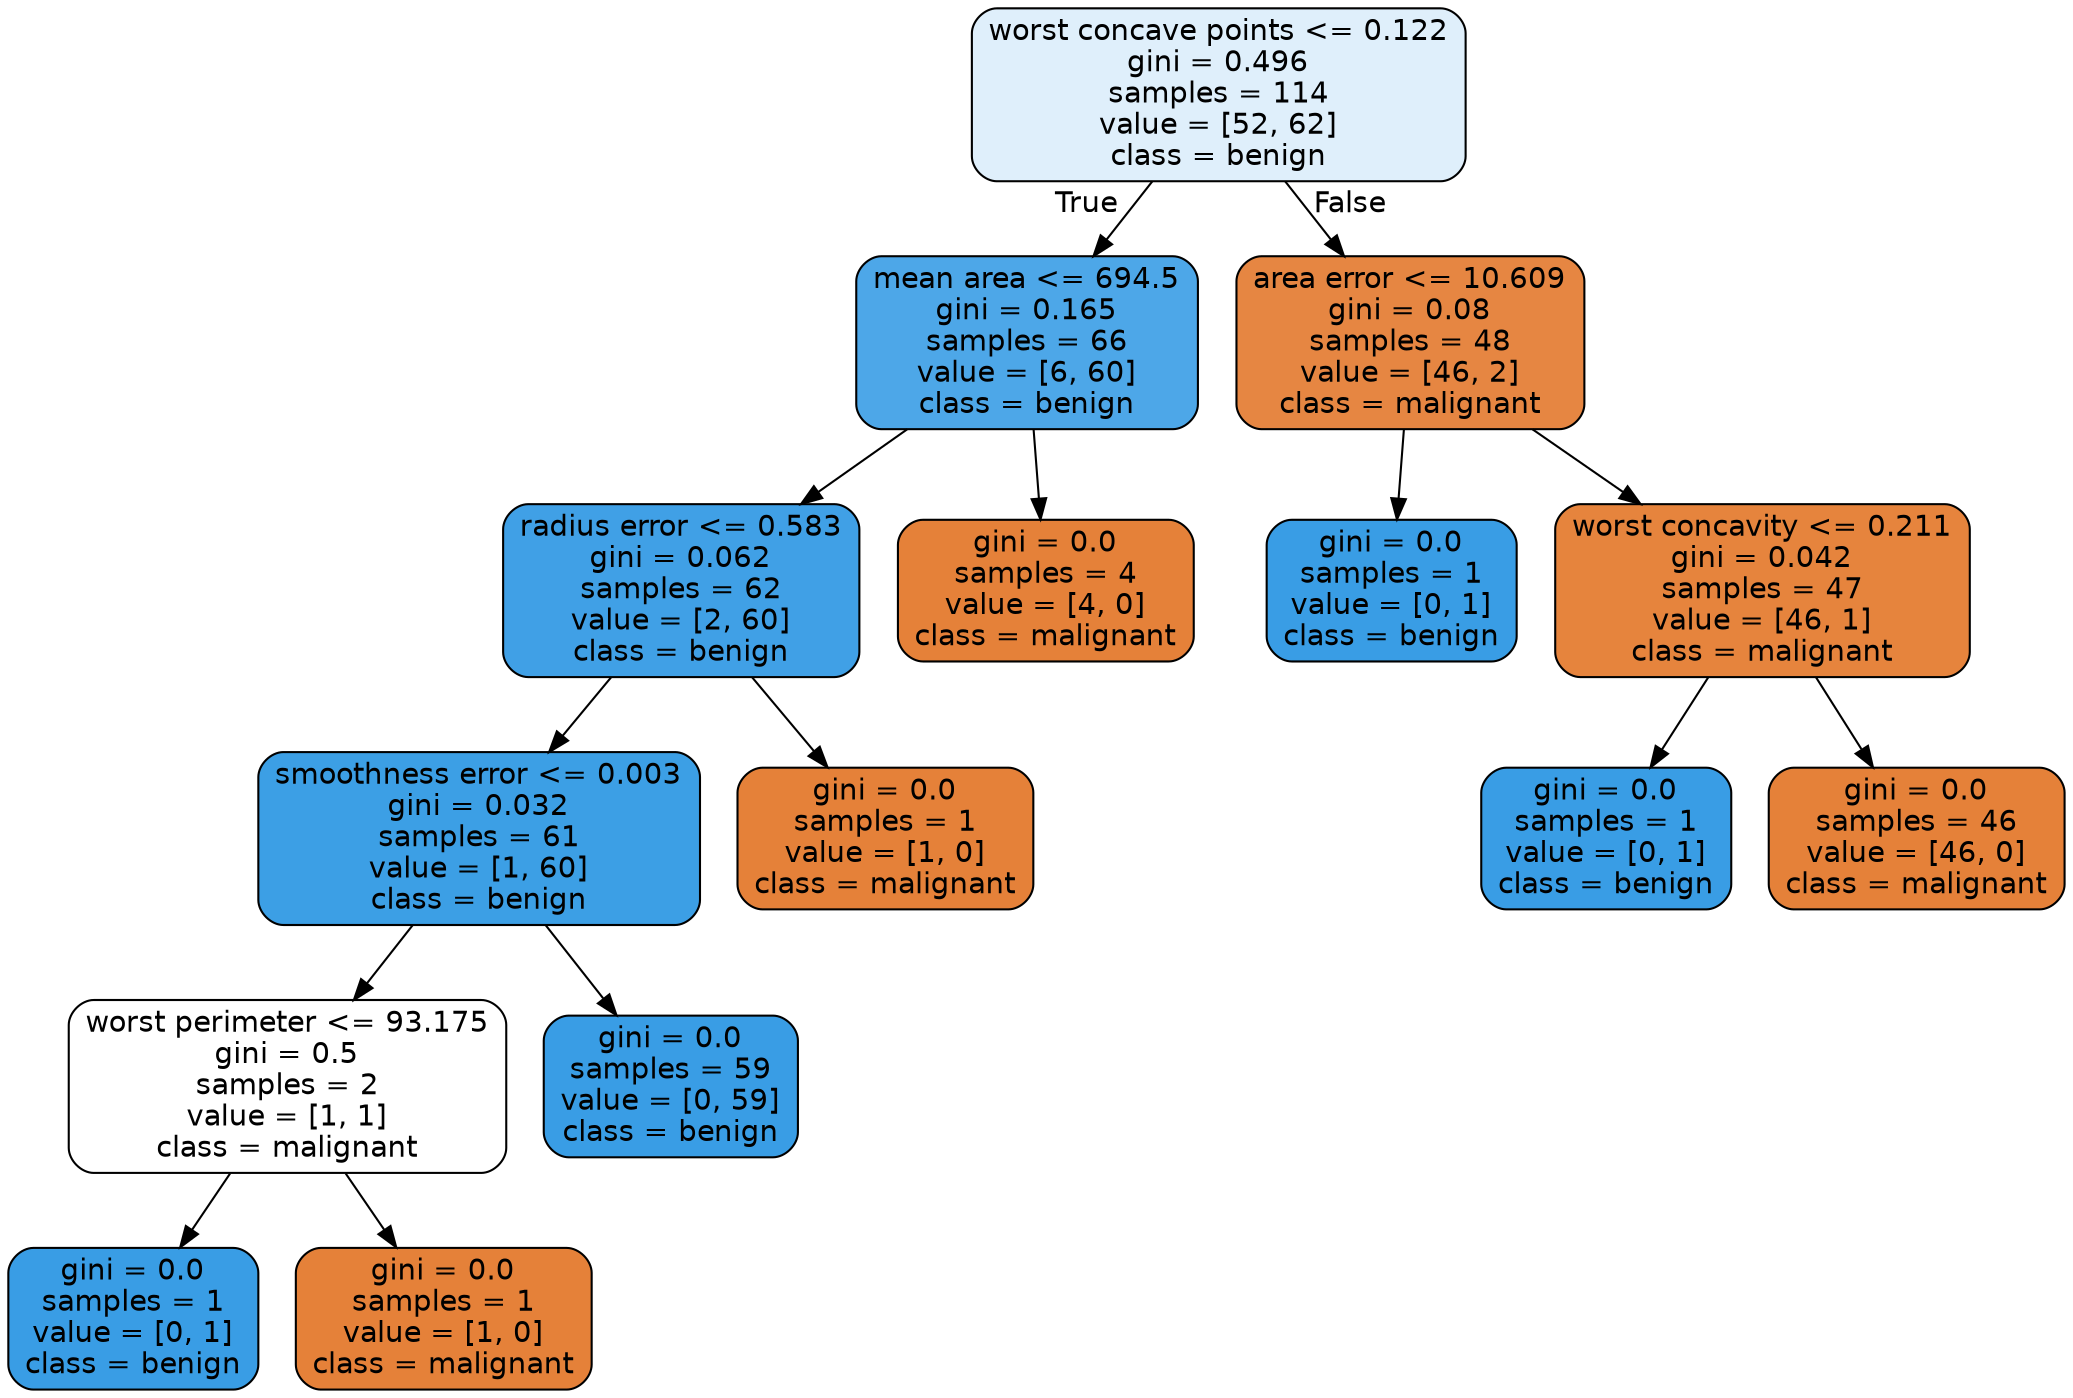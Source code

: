 digraph Tree {
node [shape=box, style="filled, rounded", color="black", fontname=helvetica] ;
edge [fontname=helvetica] ;
0 [label="worst concave points <= 0.122\ngini = 0.496\nsamples = 114\nvalue = [52, 62]\nclass = benign", fillcolor="#dfeffb"] ;
1 [label="mean area <= 694.5\ngini = 0.165\nsamples = 66\nvalue = [6, 60]\nclass = benign", fillcolor="#4da7e8"] ;
0 -> 1 [labeldistance=2.5, labelangle=45, headlabel="True"] ;
2 [label="radius error <= 0.583\ngini = 0.062\nsamples = 62\nvalue = [2, 60]\nclass = benign", fillcolor="#40a0e6"] ;
1 -> 2 ;
3 [label="smoothness error <= 0.003\ngini = 0.032\nsamples = 61\nvalue = [1, 60]\nclass = benign", fillcolor="#3c9fe5"] ;
2 -> 3 ;
4 [label="worst perimeter <= 93.175\ngini = 0.5\nsamples = 2\nvalue = [1, 1]\nclass = malignant", fillcolor="#ffffff"] ;
3 -> 4 ;
5 [label="gini = 0.0\nsamples = 1\nvalue = [0, 1]\nclass = benign", fillcolor="#399de5"] ;
4 -> 5 ;
6 [label="gini = 0.0\nsamples = 1\nvalue = [1, 0]\nclass = malignant", fillcolor="#e58139"] ;
4 -> 6 ;
7 [label="gini = 0.0\nsamples = 59\nvalue = [0, 59]\nclass = benign", fillcolor="#399de5"] ;
3 -> 7 ;
8 [label="gini = 0.0\nsamples = 1\nvalue = [1, 0]\nclass = malignant", fillcolor="#e58139"] ;
2 -> 8 ;
9 [label="gini = 0.0\nsamples = 4\nvalue = [4, 0]\nclass = malignant", fillcolor="#e58139"] ;
1 -> 9 ;
10 [label="area error <= 10.609\ngini = 0.08\nsamples = 48\nvalue = [46, 2]\nclass = malignant", fillcolor="#e68642"] ;
0 -> 10 [labeldistance=2.5, labelangle=-45, headlabel="False"] ;
11 [label="gini = 0.0\nsamples = 1\nvalue = [0, 1]\nclass = benign", fillcolor="#399de5"] ;
10 -> 11 ;
12 [label="worst concavity <= 0.211\ngini = 0.042\nsamples = 47\nvalue = [46, 1]\nclass = malignant", fillcolor="#e6843d"] ;
10 -> 12 ;
13 [label="gini = 0.0\nsamples = 1\nvalue = [0, 1]\nclass = benign", fillcolor="#399de5"] ;
12 -> 13 ;
14 [label="gini = 0.0\nsamples = 46\nvalue = [46, 0]\nclass = malignant", fillcolor="#e58139"] ;
12 -> 14 ;
}